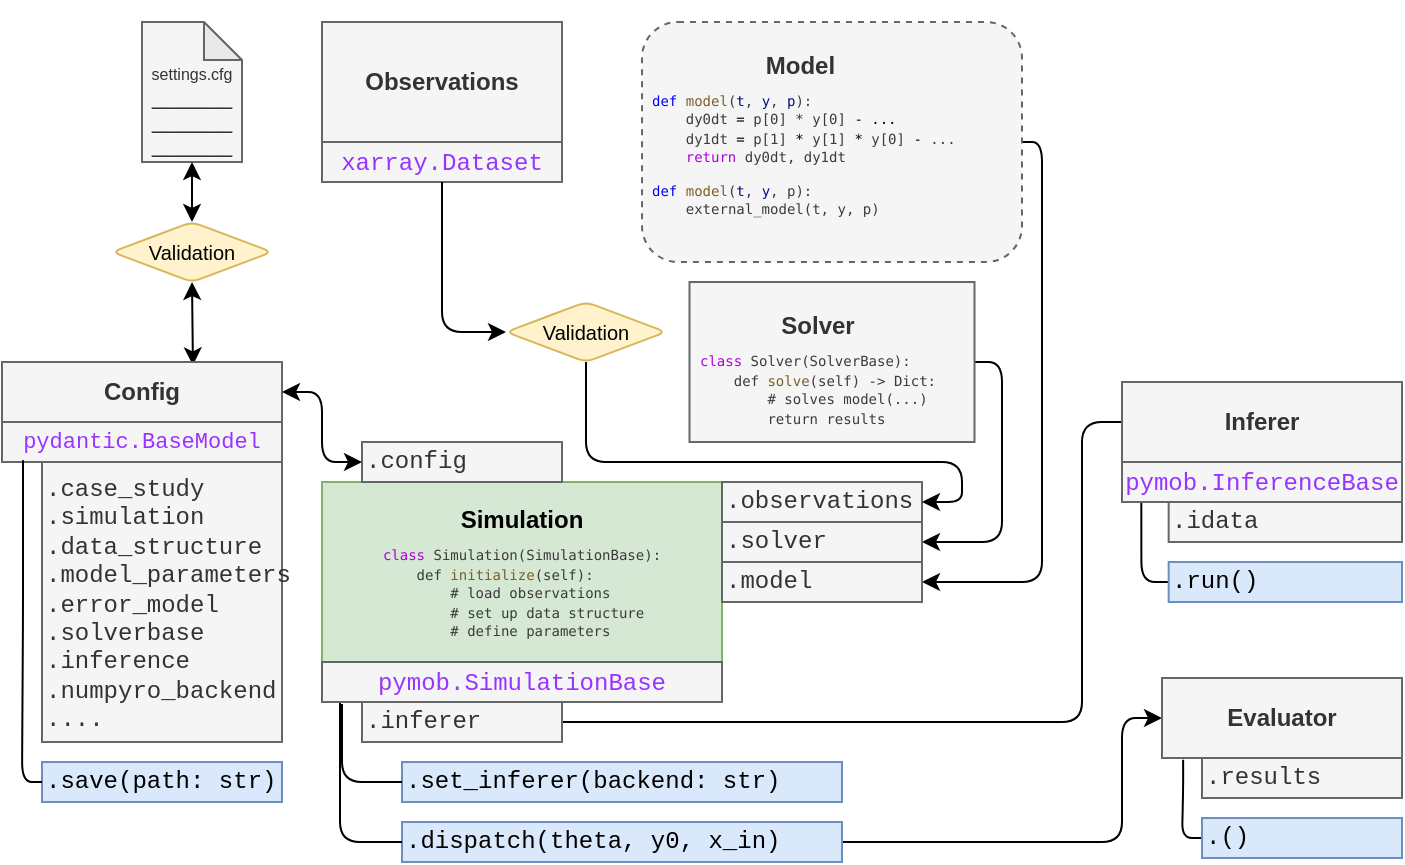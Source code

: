 <mxfile>
    <diagram id="y6gKdHxjN63JW4okXTPA" name="Page-1">
        <mxGraphModel dx="678" dy="1645" grid="1" gridSize="10" guides="1" tooltips="1" connect="1" arrows="1" fold="1" page="1" pageScale="1" pageWidth="850" pageHeight="1100" math="0" shadow="0">
            <root>
                <mxCell id="0"/>
                <mxCell id="1" parent="0"/>
                <mxCell id="100" style="edgeStyle=orthogonalEdgeStyle;html=1;exitX=1;exitY=0.5;exitDx=0;exitDy=0;entryX=0;entryY=0.5;entryDx=0;entryDy=0;" edge="1" parent="1" source="3" target="54">
                    <mxGeometry relative="1" as="geometry">
                        <Array as="points">
                            <mxPoint x="700" y="330"/>
                            <mxPoint x="700" y="268"/>
                        </Array>
                    </mxGeometry>
                </mxCell>
                <mxCell id="3" value=".dispatch(theta, y0, x_in)" style="whiteSpace=wrap;html=1;fillColor=#dae8fc;strokeColor=#6c8ebf;fontFamily=Courier New;align=left;" parent="1" vertex="1">
                    <mxGeometry x="340" y="320" width="220" height="20" as="geometry"/>
                </mxCell>
                <mxCell id="7" value="&lt;div&gt;&lt;br&gt;&lt;/div&gt;&lt;div&gt;&lt;span style=&quot;background-color: transparent;&quot;&gt;&lt;br&gt;&lt;/span&gt;&lt;/div&gt;&lt;div style=&quot;line-height: 100%;&quot;&gt;&lt;font style=&quot;font-size: 8px; line-height: 100%;&quot;&gt;&lt;span style=&quot;background-color: transparent;&quot;&gt;settings.cfg&lt;/span&gt;&lt;br&gt;&lt;/font&gt;&lt;/div&gt;&lt;div style=&quot;line-height: 100%;&quot;&gt;______&lt;/div&gt;&lt;div style=&quot;line-height: 100%;&quot;&gt;______&lt;/div&gt;&lt;div style=&quot;line-height: 100%;&quot;&gt;______&lt;/div&gt;&lt;div&gt;&lt;br&gt;&lt;/div&gt;" style="shape=note;whiteSpace=wrap;html=1;backgroundOutline=1;darkOpacity=0.05;size=19;fillColor=#f5f5f5;fontColor=#333333;strokeColor=#666666;" parent="1" vertex="1">
                    <mxGeometry x="210" y="-80" width="50" height="70" as="geometry"/>
                </mxCell>
                <mxCell id="76" style="edgeStyle=orthogonalEdgeStyle;html=1;exitX=1;exitY=0.5;exitDx=0;exitDy=0;entryX=1;entryY=0.5;entryDx=0;entryDy=0;" parent="1" source="8" target="75" edge="1">
                    <mxGeometry relative="1" as="geometry"/>
                </mxCell>
                <mxCell id="8" value="&lt;div style=&quot;text-align: center;&quot;&gt;&lt;span style=&quot;line-height: 200%;&quot;&gt;&lt;b&gt;Model&lt;/b&gt;&amp;nbsp;&lt;/span&gt;&lt;/div&gt;&lt;div style=&quot;line-height: 70%;&quot;&gt;&lt;div style=&quot;font-family: &amp;quot;Droid Sans Mono&amp;quot;, &amp;quot;monospace&amp;quot;, monospace; white-space: pre; color: rgb(59, 59, 59);&quot;&gt;&lt;div&gt;&lt;font style=&quot;font-size: 7px; line-height: 70%;&quot;&gt;&lt;span style=&quot;color: rgb(0, 0, 255);&quot;&gt;def&lt;/span&gt;&lt;span style=&quot;color: rgb(59, 59, 59);&quot;&gt; &lt;/span&gt;&lt;span style=&quot;color: rgb(121, 94, 38);&quot;&gt;model&lt;/span&gt;&lt;span style=&quot;color: rgb(59, 59, 59);&quot;&gt;(&lt;/span&gt;&lt;span style=&quot;color: rgb(0, 16, 128);&quot;&gt;t&lt;/span&gt;&lt;span style=&quot;color: rgb(59, 59, 59);&quot;&gt;, &lt;/span&gt;&lt;span style=&quot;color: rgb(0, 16, 128);&quot;&gt;y&lt;/span&gt;&lt;span style=&quot;color: rgb(59, 59, 59);&quot;&gt;, &lt;/span&gt;&lt;span style=&quot;color: rgb(59, 59, 59);&quot;&gt;&lt;font color=&quot;#001080&quot;&gt;p&lt;/font&gt;&lt;/span&gt;&lt;span style=&quot;color: rgb(59, 59, 59);&quot;&gt;):&lt;/span&gt;&lt;/font&gt;&lt;/div&gt;&lt;div style=&quot;color: light-dark(rgb(59, 59, 59), rgb(186, 186, 186));&quot;&gt;&lt;span style=&quot;font-size: 7px; color: rgb(59, 59, 59);&quot;&gt;   &lt;/span&gt;&lt;span style=&quot;font-size: 7px; color: rgb(59, 59, 59);&quot;&gt; dy0dt &lt;/span&gt;&lt;span style=&quot;font-size: 7px; color: rgb(0, 0, 0);&quot;&gt;=&lt;/span&gt;&lt;span style=&quot;font-size: 7px; color: rgb(59, 59, 59);&quot;&gt; p[0] * y[0]&lt;/span&gt;&lt;span style=&quot;font-size: 7px; color: rgb(59, 59, 59);&quot;&gt; &lt;/span&gt;&lt;span style=&quot;font-size: 7px; color: rgb(0, 0, 0);&quot;&gt;- ...&lt;/span&gt;&lt;/div&gt;&lt;div style=&quot;color: light-dark(rgb(59, 59, 59), rgb(186, 186, 186));&quot;&gt;&lt;font style=&quot;font-size: 7px; line-height: 70%;&quot;&gt;&lt;span style=&quot;color: rgb(59, 59, 59);&quot;&gt;    dy1dt &lt;/span&gt;&lt;span style=&quot;color: rgb(0, 0, 0);&quot;&gt;=&lt;/span&gt;&lt;span style=&quot;color: rgb(59, 59, 59);&quot;&gt; p[1] &lt;/span&gt;&lt;span style=&quot;color: rgb(0, 0, 0);&quot;&gt;*&lt;/span&gt;&lt;span style=&quot;color: rgb(59, 59, 59);&quot;&gt; y[1] &lt;/span&gt;&lt;span style=&quot;color: rgb(0, 0, 0);&quot;&gt;*&lt;/span&gt;&lt;span style=&quot;color: rgb(59, 59, 59);&quot;&gt; y[0] &lt;/span&gt;&lt;span style=&quot;color: rgb(0, 0, 0);&quot;&gt;-&lt;/span&gt;&lt;span style=&quot;color: rgb(59, 59, 59);&quot;&gt; ...&lt;/span&gt;&lt;/font&gt;&lt;/div&gt;&lt;div style=&quot;color: light-dark(rgb(59, 59, 59), rgb(186, 186, 186));&quot;&gt;&lt;font style=&quot;font-size: 7px; line-height: 70%;&quot;&gt;&lt;span style=&quot;color: rgb(59, 59, 59);&quot;&gt;    &lt;/span&gt;&lt;span style=&quot;color: rgb(175, 0, 219);&quot;&gt;return&lt;/span&gt;&lt;span style=&quot;color: rgb(59, 59, 59);&quot;&gt; dy0dt, dy1dt&lt;/span&gt;&lt;/font&gt;&lt;/div&gt;&lt;font color=&quot;rgba(0, 0, 0, 0)&quot;&gt;&lt;br&gt;&lt;/font&gt;&lt;/div&gt;&lt;div style=&quot;font-family: &amp;quot;Droid Sans Mono&amp;quot;, &amp;quot;monospace&amp;quot;, monospace; white-space: pre; color: rgb(59, 59, 59);&quot;&gt;&lt;font color=&quot;rgba(0, 0, 0, 0)&quot;&gt;&lt;div style=&quot;scrollbar-color: light-dark(#e2e2e2, #4b4b4b)&lt;br/&gt;&#x9;&#x9;&#x9;&#x9;&#x9;light-dark(#fbfbfb, var(--dark-panel-color));&quot;&gt;&lt;font style=&quot;scrollbar-color: light-dark(#e2e2e2, #4b4b4b)&lt;br/&gt;&#x9;&#x9;&#x9;&#x9;&#x9;light-dark(#fbfbfb, var(--dark-panel-color)); font-size: 7px; line-height: 4.9px;&quot;&gt;&lt;span style=&quot;scrollbar-color: light-dark(#e2e2e2, #4b4b4b)&lt;br/&gt;&#x9;&#x9;&#x9;&#x9;&#x9;light-dark(#fbfbfb, var(--dark-panel-color)); color: rgb(0, 0, 255);&quot;&gt;def&lt;/span&gt;&lt;span style=&quot;scrollbar-color: light-dark(#e2e2e2, #4b4b4b)&lt;br/&gt;&#x9;&#x9;&#x9;&#x9;&#x9;light-dark(#fbfbfb, var(--dark-panel-color)); color: rgb(59, 59, 59);&quot;&gt; &lt;/span&gt;&lt;span style=&quot;scrollbar-color: light-dark(#e2e2e2, #4b4b4b)&lt;br/&gt;&#x9;&#x9;&#x9;&#x9;&#x9;light-dark(#fbfbfb, var(--dark-panel-color)); color: rgb(121, 94, 38);&quot;&gt;model&lt;/span&gt;&lt;span style=&quot;scrollbar-color: light-dark(#e2e2e2, #4b4b4b)&lt;br/&gt;&#x9;&#x9;&#x9;&#x9;&#x9;light-dark(#fbfbfb, var(--dark-panel-color)); color: rgb(59, 59, 59);&quot;&gt;(&lt;/span&gt;&lt;span style=&quot;scrollbar-color: light-dark(#e2e2e2, #4b4b4b)&lt;br/&gt;&#x9;&#x9;&#x9;&#x9;&#x9;light-dark(#fbfbfb, var(--dark-panel-color)); color: rgb(0, 16, 128);&quot;&gt;t&lt;/span&gt;&lt;span style=&quot;scrollbar-color: light-dark(#e2e2e2, #4b4b4b)&lt;br/&gt;&#x9;&#x9;&#x9;&#x9;&#x9;light-dark(#fbfbfb, var(--dark-panel-color)); color: rgb(59, 59, 59);&quot;&gt;, &lt;/span&gt;&lt;span style=&quot;scrollbar-color: light-dark(#e2e2e2, #4b4b4b)&lt;br/&gt;&#x9;&#x9;&#x9;&#x9;&#x9;light-dark(#fbfbfb, var(--dark-panel-color)); color: rgb(0, 16, 128);&quot;&gt;y&lt;/span&gt;&lt;span style=&quot;scrollbar-color: light-dark(#e2e2e2, #4b4b4b)&lt;br/&gt;&#x9;&#x9;&#x9;&#x9;&#x9;light-dark(#fbfbfb, var(--dark-panel-color)); color: rgb(59, 59, 59);&quot;&gt;, &lt;/span&gt;&lt;span style=&quot;scrollbar-color: light-dark(#e2e2e2, #4b4b4b)&lt;br/&gt;&#x9;&#x9;&#x9;&#x9;&#x9;light-dark(#fbfbfb, var(--dark-panel-color)); color: rgb(59, 59, 59);&quot;&gt;&lt;font style=&quot;scrollbar-color: light-dark(#e2e2e2, #4b4b4b)&lt;br/&gt;&#x9;&#x9;&#x9;&#x9;&#x9;light-dark(#fbfbfb, var(--dark-panel-color));&quot;&gt;p&lt;/font&gt;&lt;/span&gt;&lt;span style=&quot;scrollbar-color: light-dark(#e2e2e2, #4b4b4b)&lt;br/&gt;&#x9;&#x9;&#x9;&#x9;&#x9;light-dark(#fbfbfb, var(--dark-panel-color)); color: rgb(59, 59, 59);&quot;&gt;):&lt;/span&gt;&lt;/font&gt;&lt;/div&gt;&lt;div style=&quot;scrollbar-color: light-dark(#e2e2e2, #4b4b4b)&lt;br/&gt;&#x9;&#x9;&#x9;&#x9;&#x9;light-dark(#fbfbfb, var(--dark-panel-color));&quot;&gt;&lt;span style=&quot;scrollbar-color: light-dark(#e2e2e2, #4b4b4b)&lt;br/&gt;&#x9;&#x9;&#x9;&#x9;&#x9;light-dark(#fbfbfb, var(--dark-panel-color)); font-size: 7px; color: rgb(59, 59, 59);&quot;&gt;   &lt;/span&gt;&lt;span style=&quot;scrollbar-color: light-dark(#e2e2e2, #4b4b4b)&lt;br/&gt;&#x9;&#x9;&#x9;&#x9;&#x9;light-dark(#fbfbfb, var(--dark-panel-color)); font-size: 7px; color: rgb(59, 59, 59);&quot;&gt; external_model(t, y, p)&lt;/span&gt;&lt;/div&gt;&lt;/font&gt;&lt;/div&gt;&lt;/div&gt;" style="rounded=1;whiteSpace=wrap;html=1;verticalAlign=top;align=left;spacingLeft=0;spacing=5;fillColor=#f5f5f5;labelBackgroundColor=none;strokeColor=#666666;fontColor=#333333;dashed=1;" parent="1" vertex="1">
                    <mxGeometry x="460" y="-80" width="190" height="120" as="geometry"/>
                </mxCell>
                <mxCell id="77" style="edgeStyle=orthogonalEdgeStyle;html=1;exitX=1;exitY=0.5;exitDx=0;exitDy=0;entryX=1;entryY=0.5;entryDx=0;entryDy=0;" parent="1" source="15" target="73" edge="1">
                    <mxGeometry relative="1" as="geometry">
                        <Array as="points">
                            <mxPoint x="640" y="90"/>
                            <mxPoint x="640" y="180"/>
                        </Array>
                    </mxGeometry>
                </mxCell>
                <mxCell id="15" value="&lt;div style=&quot;text-align: center; line-height: 200%;&quot;&gt;&lt;b&gt;Solver&lt;/b&gt;&lt;/div&gt;&lt;div style=&quot;line-height: 80%;&quot;&gt;&lt;div style=&quot;scrollbar-color: light-dark(#e2e2e2, #4b4b4b)&lt;br/&gt;&#x9;&#x9;&#x9;&#x9;&#x9;light-dark(#fbfbfb, var(--dark-panel-color)); font-family: &amp;quot;Droid Sans Mono&amp;quot;, &amp;quot;monospace&amp;quot;, monospace; white-space: pre;&quot;&gt;&lt;span style=&quot;scrollbar-color: light-dark(#e2e2e2, #4b4b4b)&lt;br/&gt;&#x9;&#x9;&#x9;&#x9;&#x9;light-dark(#fbfbfb, var(--dark-panel-color)); font-size: 7px; line-height: 80%; color: rgb(59, 59, 59);&quot;&gt;&lt;font style=&quot;color: rgb(175, 0, 219);&quot;&gt;class&lt;/font&gt;&lt;/span&gt;&lt;span style=&quot;scrollbar-color: light-dark(#e2e2e2, #4b4b4b)&lt;br/&gt;&#x9;&#x9;&#x9;&#x9;&#x9;light-dark(#fbfbfb, var(--dark-panel-color)); font-size: 7px; color: rgb(59, 59, 59); line-height: 80%;&quot;&gt; Solver(SolverBase):&lt;/span&gt;&lt;/div&gt;&lt;div style=&quot;scrollbar-color: light-dark(#e2e2e2, #4b4b4b)&lt;br/&gt;&#x9;&#x9;&#x9;&#x9;&#x9;light-dark(#fbfbfb, var(--dark-panel-color)); font-family: &amp;quot;Droid Sans Mono&amp;quot;, &amp;quot;monospace&amp;quot;, monospace; white-space: pre;&quot;&gt;&lt;span style=&quot;scrollbar-color: light-dark(#e2e2e2, #4b4b4b)&lt;br/&gt;&#x9;&#x9;&#x9;&#x9;&#x9;light-dark(#fbfbfb, var(--dark-panel-color)); font-size: 7px; line-height: 80%; color: rgb(59, 59, 59);&quot;&gt;    def &lt;/span&gt;&lt;span style=&quot;scrollbar-color: light-dark(#e2e2e2, #4b4b4b)&lt;br/&gt;&#x9;&#x9;&#x9;&#x9;&#x9;light-dark(#fbfbfb, var(--dark-panel-color)); font-size: 7px; line-height: 80%; color: rgb(59, 59, 59);&quot;&gt;&lt;font style=&quot;color: rgb(121, 94, 38);&quot;&gt;solve&lt;/font&gt;&lt;/span&gt;&lt;span style=&quot;scrollbar-color: light-dark(#e2e2e2, #4b4b4b)&lt;br/&gt;&#x9;&#x9;&#x9;&#x9;&#x9;light-dark(#fbfbfb, var(--dark-panel-color)); font-size: 7px; line-height: 80%; color: rgb(59, 59, 59);&quot;&gt;(self) -&amp;gt; Dict:&lt;/span&gt;&lt;br&gt;&lt;/div&gt;&lt;div style=&quot;scrollbar-color: light-dark(#e2e2e2, #4b4b4b)&lt;br/&gt;&#x9;&#x9;&#x9;&#x9;&#x9;light-dark(#fbfbfb, var(--dark-panel-color)); font-family: &amp;quot;Droid Sans Mono&amp;quot;, &amp;quot;monospace&amp;quot;, monospace; white-space: pre;&quot;&gt;&lt;span style=&quot;scrollbar-color: light-dark(#e2e2e2, #4b4b4b)&lt;br/&gt;&#x9;&#x9;&#x9;&#x9;&#x9;light-dark(#fbfbfb, var(--dark-panel-color)); font-size: 7px; color: rgb(59, 59, 59); line-height: 80%;&quot;&gt;&lt;span style=&quot;white-space: pre;&quot;&gt;&#x9;&lt;/span&gt;# solves model(...)&lt;br&gt;&lt;/span&gt;&lt;/div&gt;&lt;div style=&quot;scrollbar-color: light-dark(#e2e2e2, #4b4b4b)&lt;br/&gt;&#x9;&#x9;&#x9;&#x9;&#x9;light-dark(#fbfbfb, var(--dark-panel-color)); font-family: &amp;quot;Droid Sans Mono&amp;quot;, &amp;quot;monospace&amp;quot;, monospace; white-space: pre;&quot;&gt;&lt;span style=&quot;scrollbar-color: light-dark(#e2e2e2, #4b4b4b)&lt;br/&gt;&#x9;&#x9;&#x9;&#x9;&#x9;light-dark(#fbfbfb, var(--dark-panel-color)); font-size: 7px; color: rgb(59, 59, 59); line-height: 80%;&quot;&gt;        return results&lt;/span&gt;&lt;/div&gt;&lt;/div&gt;" style="rounded=0;whiteSpace=wrap;html=1;align=left;verticalAlign=top;spacingLeft=0;spacing=5;fillColor=#f5f5f5;strokeColor=#666666;labelBackgroundColor=none;fontColor=#333333;" parent="1" vertex="1">
                    <mxGeometry x="483.75" y="50" width="142.5" height="80" as="geometry"/>
                </mxCell>
                <mxCell id="25" value="" style="edgeStyle=none;html=1;entryX=0.5;entryY=0;entryDx=0;entryDy=0;shadow=0;startArrow=classic;startFill=1;" parent="1" source="7" target="24" edge="1">
                    <mxGeometry relative="1" as="geometry">
                        <mxPoint x="390" y="-30" as="sourcePoint"/>
                        <mxPoint x="390" y="130" as="targetPoint"/>
                    </mxGeometry>
                </mxCell>
                <mxCell id="24" value="Validation" style="rhombus;whiteSpace=wrap;html=1;fillColor=#fff2cc;strokeColor=#d6b656;rounded=1;arcSize=9;fontSize=10;" parent="1" vertex="1">
                    <mxGeometry x="195" y="20" width="80" height="30" as="geometry"/>
                </mxCell>
                <mxCell id="32" value="" style="edgeStyle=none;html=1;exitX=0.5;exitY=1;exitDx=0;exitDy=0;exitPerimeter=0;entryX=0.682;entryY=0.056;entryDx=0;entryDy=0;shadow=0;startArrow=classic;startFill=1;entryPerimeter=0;" parent="1" source="24" target="31" edge="1">
                    <mxGeometry relative="1" as="geometry">
                        <mxPoint x="390" as="sourcePoint"/>
                        <mxPoint x="390" y="130" as="targetPoint"/>
                    </mxGeometry>
                </mxCell>
                <mxCell id="43" value="" style="group" parent="1" vertex="1" connectable="0">
                    <mxGeometry x="300" y="-80" width="120" height="80" as="geometry"/>
                </mxCell>
                <mxCell id="17" value="&lt;b&gt;Observations&lt;/b&gt;" style="whiteSpace=wrap;html=1;labelBackgroundColor=none;fillColor=#f5f5f5;fillStyle=solid;strokeColor=#666666;fontColor=#333333;" parent="43" vertex="1">
                    <mxGeometry width="120" height="60" as="geometry"/>
                </mxCell>
                <mxCell id="22" value="&lt;font style=&quot;color: rgb(153, 51, 255);&quot; face=&quot;Courier New&quot;&gt;xarray.Dataset&lt;/font&gt;" style="whiteSpace=wrap;html=1;fillColor=#f5f5f5;fontColor=#333333;strokeColor=#666666;" parent="43" vertex="1">
                    <mxGeometry y="60" width="120" height="20" as="geometry"/>
                </mxCell>
                <mxCell id="45" value="" style="group;fillColor=#f5f5f5;fontColor=#333333;strokeColor=#666666;" parent="1" vertex="1" connectable="0">
                    <mxGeometry x="140" y="90" width="140" height="50" as="geometry"/>
                </mxCell>
                <mxCell id="31" value="Config" style="rounded=0;whiteSpace=wrap;html=1;fontStyle=1;fillColor=#f5f5f5;fontColor=#333333;strokeColor=#666666;" parent="45" vertex="1">
                    <mxGeometry width="140" height="30" as="geometry"/>
                </mxCell>
                <mxCell id="33" value="&lt;span style=&quot;font-family: &amp;quot;Courier New&amp;quot;; text-align: left;&quot;&gt;&lt;font style=&quot;color: rgb(153, 51, 255);&quot;&gt;pydantic.BaseModel&lt;/font&gt;&lt;/span&gt;" style="rounded=0;whiteSpace=wrap;html=1;fillColor=#f5f5f5;fontColor=#333333;strokeColor=#666666;fontSize=11;" parent="45" vertex="1">
                    <mxGeometry y="30" width="140" height="20" as="geometry"/>
                </mxCell>
                <mxCell id="34" value="" style="edgeStyle=none;html=1;exitX=0.5;exitY=1;exitDx=0;exitDy=0;exitPerimeter=0;entryX=0.5;entryY=0;entryDx=0;entryDy=0;shadow=0;" parent="45" source="31" target="33" edge="1">
                    <mxGeometry relative="1" as="geometry">
                        <mxPoint x="70" y="30" as="sourcePoint"/>
                        <mxPoint x="70" y="120" as="targetPoint"/>
                    </mxGeometry>
                </mxCell>
                <mxCell id="49" value=".case_study&lt;div&gt;.simulation&lt;/div&gt;&lt;div&gt;.data_structure&lt;/div&gt;&lt;div&gt;.model_parameters&lt;/div&gt;&lt;div&gt;.error_model&lt;/div&gt;&lt;div&gt;.solverbase&lt;/div&gt;&lt;div&gt;.inference&lt;/div&gt;&lt;div&gt;.numpyro_backend&lt;/div&gt;&lt;div&gt;....&lt;/div&gt;" style="rounded=0;whiteSpace=wrap;html=1;fillColor=#f5f5f5;fontColor=#333333;strokeColor=#666666;verticalAlign=top;align=left;fontFamily=Courier New;" parent="1" vertex="1">
                    <mxGeometry x="160" y="140" width="120" height="140" as="geometry"/>
                </mxCell>
                <mxCell id="53" value="" style="edgeStyle=orthogonalEdgeStyle;html=1;entryX=0;entryY=0.5;entryDx=0;entryDy=0;exitX=0.045;exitY=1;exitDx=0;exitDy=0;exitPerimeter=0;endArrow=none;endFill=0;" parent="1" source="50" target="3" edge="1">
                    <mxGeometry relative="1" as="geometry"/>
                </mxCell>
                <mxCell id="62" value=".save(path: str)" style="whiteSpace=wrap;html=1;fillColor=#dae8fc;strokeColor=#6c8ebf;fontFamily=Courier New;align=left;" parent="1" vertex="1">
                    <mxGeometry x="160" y="290" width="120" height="20" as="geometry"/>
                </mxCell>
                <mxCell id="64" style="edgeStyle=orthogonalEdgeStyle;html=1;exitX=0.075;exitY=0.959;exitDx=0;exitDy=0;entryX=0;entryY=0.5;entryDx=0;entryDy=0;exitPerimeter=0;endArrow=none;endFill=0;" parent="1" source="33" target="62" edge="1">
                    <mxGeometry relative="1" as="geometry"/>
                </mxCell>
                <mxCell id="65" value=".set_inferer(backend: str)" style="whiteSpace=wrap;html=1;fillColor=#dae8fc;strokeColor=#6c8ebf;fontFamily=Courier New;align=left;" parent="1" vertex="1">
                    <mxGeometry x="340" y="290" width="220" height="20" as="geometry"/>
                </mxCell>
                <mxCell id="67" style="edgeStyle=orthogonalEdgeStyle;html=1;entryX=0;entryY=0.5;entryDx=0;entryDy=0;endArrow=none;endFill=0;" parent="1" target="65" edge="1">
                    <mxGeometry relative="1" as="geometry">
                        <mxPoint x="310" y="261" as="sourcePoint"/>
                        <Array as="points">
                            <mxPoint x="310" y="261"/>
                            <mxPoint x="310" y="331"/>
                        </Array>
                    </mxGeometry>
                </mxCell>
                <mxCell id="2" value="&lt;span style=&quot;line-height: 200%;&quot;&gt;Simulation&lt;/span&gt;&lt;div style=&quot;line-height: 80%;&quot;&gt;&lt;div style=&quot;color: rgb(63, 63, 63); scrollbar-color: light-dark(#e2e2e2, #4b4b4b)&lt;br/&gt;&#x9;&#x9;&#x9;&#x9;&#x9;light-dark(#fbfbfb, var(--dark-panel-color)); font-weight: 400; text-align: left; font-family: &amp;quot;Droid Sans Mono&amp;quot;, &amp;quot;monospace&amp;quot;, monospace; white-space: pre;&quot;&gt;&lt;span&gt;&lt;span style=&quot;scrollbar-color: light-dark(#e2e2e2, #4b4b4b)&lt;br/&gt;&#x9;&#x9;&#x9;&#x9;&#x9;light-dark(#fbfbfb, var(--dark-panel-color)); font-size: 7px; color: rgb(59, 59, 59); line-height: 80%;&quot;&gt;&lt;font style=&quot;scrollbar-color: light-dark(#e2e2e2, #4b4b4b)&lt;br/&gt;&#x9;&#x9;&#x9;&#x9;&#x9;light-dark(#fbfbfb, var(--dark-panel-color)); color: rgb(175, 0, 219);&quot;&gt;class&lt;/font&gt;&lt;/span&gt;&lt;span style=&quot;scrollbar-color: light-dark(#e2e2e2, #4b4b4b)&lt;br/&gt;&#x9;&#x9;&#x9;&#x9;&#x9;light-dark(#fbfbfb, var(--dark-panel-color)); font-size: 7px; color: rgb(59, 59, 59); line-height: 80%;&quot;&gt; Simulation(SimulationBase):&lt;/span&gt;&lt;/span&gt;&lt;/div&gt;&lt;div style=&quot;color: rgb(63, 63, 63); scrollbar-color: light-dark(#e2e2e2, #4b4b4b)&lt;br/&gt;&#x9;&#x9;&#x9;&#x9;&#x9;light-dark(#fbfbfb, var(--dark-panel-color)); font-weight: 400; text-align: left; font-family: &amp;quot;Droid Sans Mono&amp;quot;, &amp;quot;monospace&amp;quot;, monospace; white-space: pre;&quot;&gt;&lt;span&gt;&lt;span style=&quot;scrollbar-color: light-dark(#e2e2e2, #4b4b4b)&lt;br/&gt;&#x9;&#x9;&#x9;&#x9;&#x9;light-dark(#fbfbfb, var(--dark-panel-color)); font-size: 7px; color: rgb(59, 59, 59); line-height: 80%;&quot;&gt;    def &lt;/span&gt;&lt;span style=&quot;scrollbar-color: light-dark(#e2e2e2, #4b4b4b)&lt;br/&gt;&#x9;&#x9;&#x9;&#x9;&#x9;light-dark(#fbfbfb, var(--dark-panel-color)); font-size: 7px; color: rgb(59, 59, 59); line-height: 80%;&quot;&gt;&lt;font style=&quot;scrollbar-color: light-dark(#e2e2e2, #4b4b4b)&lt;br/&gt;&#x9;&#x9;&#x9;&#x9;&#x9;light-dark(#fbfbfb, var(--dark-panel-color)); color: rgb(121, 94, 38);&quot;&gt;initialize&lt;/font&gt;&lt;/span&gt;&lt;span style=&quot;scrollbar-color: light-dark(#e2e2e2, #4b4b4b)&lt;br/&gt;&#x9;&#x9;&#x9;&#x9;&#x9;light-dark(#fbfbfb, var(--dark-panel-color)); font-size: 7px; color: rgb(59, 59, 59); line-height: 80%;&quot;&gt;(self):&lt;/span&gt;&lt;br style=&quot;scrollbar-color: light-dark(#e2e2e2, #4b4b4b)&lt;br/&gt;&#x9;&#x9;&#x9;&#x9;&#x9;light-dark(#fbfbfb, var(--dark-panel-color));&quot;&gt;&lt;/span&gt;&lt;/div&gt;&lt;div style=&quot;color: rgb(63, 63, 63); scrollbar-color: light-dark(#e2e2e2, #4b4b4b)&lt;br/&gt;&#x9;&#x9;&#x9;&#x9;&#x9;light-dark(#fbfbfb, var(--dark-panel-color)); font-weight: 400; text-align: left; font-family: &amp;quot;Droid Sans Mono&amp;quot;, &amp;quot;monospace&amp;quot;, monospace; white-space: pre;&quot;&gt;&lt;span style=&quot;scrollbar-color: light-dark(#e2e2e2, #4b4b4b)&lt;br/&gt;&#x9;&#x9;&#x9;&#x9;&#x9;light-dark(#fbfbfb, var(--dark-panel-color)); font-size: 7px; color: rgb(59, 59, 59); line-height: 80%;&quot;&gt;        # load observations&lt;/span&gt;&lt;/div&gt;&lt;div style=&quot;color: rgb(63, 63, 63); scrollbar-color: light-dark(#e2e2e2, #4b4b4b)&lt;br/&gt;&#x9;&#x9;&#x9;&#x9;&#x9;light-dark(#fbfbfb, var(--dark-panel-color)); font-weight: 400; text-align: left; font-family: &amp;quot;Droid Sans Mono&amp;quot;, &amp;quot;monospace&amp;quot;, monospace; white-space: pre;&quot;&gt;&lt;span style=&quot;scrollbar-color: light-dark(#e2e2e2, #4b4b4b)&lt;br/&gt;&#x9;&#x9;&#x9;&#x9;&#x9;light-dark(#fbfbfb, var(--dark-panel-color)); font-size: 7px; color: rgb(59, 59, 59); line-height: 80%;&quot;&gt;        # set up data structure&lt;/span&gt;&lt;/div&gt;&lt;div style=&quot;color: rgb(63, 63, 63); scrollbar-color: light-dark(#e2e2e2, #4b4b4b)&lt;br/&gt;&#x9;&#x9;&#x9;&#x9;&#x9;light-dark(#fbfbfb, var(--dark-panel-color)); font-weight: 400; text-align: left; font-family: &amp;quot;Droid Sans Mono&amp;quot;, &amp;quot;monospace&amp;quot;, monospace; white-space: pre;&quot;&gt;&lt;span style=&quot;scrollbar-color: light-dark(#e2e2e2, #4b4b4b)&lt;br/&gt;&#x9;&#x9;&#x9;&#x9;&#x9;light-dark(#fbfbfb, var(--dark-panel-color)); font-size: 7px; color: rgb(59, 59, 59); line-height: 80%;&quot;&gt;        # define parameters&lt;/span&gt;&lt;/div&gt;&lt;/div&gt;" style="whiteSpace=wrap;html=1;fillColor=#d5e8d4;strokeColor=#82b366;rounded=0;glass=0;fontStyle=1;labelBackgroundColor=none;verticalAlign=top;" parent="1" vertex="1">
                    <mxGeometry x="300" y="150" width="200" height="90" as="geometry"/>
                </mxCell>
                <mxCell id="50" value="&lt;font style=&quot;color: rgb(153, 51, 255);&quot; face=&quot;Courier New&quot;&gt;pymob.SimulationBase&lt;/font&gt;" style="whiteSpace=wrap;html=1;fillColor=#f5f5f5;strokeColor=#666666;fontColor=#333333;" parent="1" vertex="1">
                    <mxGeometry x="300" y="240" width="200" height="20" as="geometry"/>
                </mxCell>
                <mxCell id="51" value="" style="edgeStyle=none;html=1;" parent="1" source="2" target="50" edge="1">
                    <mxGeometry relative="1" as="geometry">
                        <mxPoint x="400" y="240" as="sourcePoint"/>
                        <mxPoint x="400" y="300" as="targetPoint"/>
                    </mxGeometry>
                </mxCell>
                <mxCell id="91" style="edgeStyle=orthogonalEdgeStyle;html=1;exitX=1;exitY=0.5;exitDx=0;exitDy=0;entryX=0;entryY=0.5;entryDx=0;entryDy=0;endArrow=none;endFill=0;" parent="1" source="68" target="86" edge="1">
                    <mxGeometry relative="1" as="geometry">
                        <Array as="points">
                            <mxPoint x="680" y="270"/>
                            <mxPoint x="680" y="120"/>
                        </Array>
                    </mxGeometry>
                </mxCell>
                <mxCell id="68" value=".inferer" style="rounded=0;whiteSpace=wrap;html=1;fillColor=#f5f5f5;fontColor=#333333;strokeColor=#666666;align=left;fontFamily=Courier New;" parent="1" vertex="1">
                    <mxGeometry x="320" y="260" width="100" height="20" as="geometry"/>
                </mxCell>
                <mxCell id="70" value=".observations" style="rounded=0;whiteSpace=wrap;html=1;fillColor=#f5f5f5;fontColor=#333333;strokeColor=#666666;align=left;fontFamily=Courier New;" parent="1" vertex="1">
                    <mxGeometry x="500" y="150" width="100" height="20" as="geometry"/>
                </mxCell>
                <mxCell id="73" value=".solver" style="rounded=0;whiteSpace=wrap;html=1;fillColor=#f5f5f5;fontColor=#333333;strokeColor=#666666;align=left;fontFamily=Courier New;" parent="1" vertex="1">
                    <mxGeometry x="500" y="170" width="100" height="20" as="geometry"/>
                </mxCell>
                <mxCell id="75" value=".model" style="rounded=0;whiteSpace=wrap;html=1;fillColor=#f5f5f5;fontColor=#333333;strokeColor=#666666;align=left;fontFamily=Courier New;" parent="1" vertex="1">
                    <mxGeometry x="500" y="190" width="100" height="20" as="geometry"/>
                </mxCell>
                <mxCell id="79" value="" style="edgeStyle=orthogonalEdgeStyle;html=1;exitX=0.5;exitY=1;exitDx=0;exitDy=0;entryX=0;entryY=0.5;entryDx=0;entryDy=0;startArrow=none;startFill=0;" parent="1" source="22" target="78" edge="1">
                    <mxGeometry relative="1" as="geometry">
                        <mxPoint x="380" y="-5" as="sourcePoint"/>
                        <mxPoint x="600" y="160" as="targetPoint"/>
                        <Array as="points"/>
                    </mxGeometry>
                </mxCell>
                <mxCell id="95" style="edgeStyle=orthogonalEdgeStyle;html=1;exitX=0.5;exitY=1;exitDx=0;exitDy=0;entryX=1;entryY=0.5;entryDx=0;entryDy=0;" edge="1" parent="1" source="78" target="70">
                    <mxGeometry relative="1" as="geometry">
                        <Array as="points">
                            <mxPoint x="432" y="140"/>
                            <mxPoint x="620" y="140"/>
                            <mxPoint x="620" y="160"/>
                        </Array>
                    </mxGeometry>
                </mxCell>
                <mxCell id="78" value="Validation" style="rhombus;whiteSpace=wrap;html=1;fillColor=#fff2cc;strokeColor=#d6b656;rounded=1;arcSize=9;fontSize=10;" parent="1" vertex="1">
                    <mxGeometry x="392" y="60" width="80" height="30" as="geometry"/>
                </mxCell>
                <mxCell id="80" value=".config" style="rounded=0;whiteSpace=wrap;html=1;fillColor=#f5f5f5;fontColor=#333333;strokeColor=#666666;align=left;fontFamily=Courier New;" parent="1" vertex="1">
                    <mxGeometry x="320" y="130" width="100" height="20" as="geometry"/>
                </mxCell>
                <mxCell id="90" value="" style="group" parent="1" vertex="1" connectable="0">
                    <mxGeometry x="700" y="100" width="140" height="120" as="geometry"/>
                </mxCell>
                <mxCell id="85" value="" style="edgeStyle=orthogonalEdgeStyle;html=1;entryX=0;entryY=0.5;entryDx=0;entryDy=0;exitX=0.069;exitY=1.001;exitDx=0;exitDy=0;exitPerimeter=0;endArrow=none;endFill=0;" parent="90" source="89" target="87" edge="1">
                    <mxGeometry relative="1" as="geometry"/>
                </mxCell>
                <mxCell id="86" value="Inferer" style="whiteSpace=wrap;html=1;fontFamily=Helvetica;align=center;fillColor=#f5f5f5;strokeColor=#666666;fontColor=#333333;fontStyle=1" parent="90" vertex="1">
                    <mxGeometry width="140" height="40" as="geometry"/>
                </mxCell>
                <mxCell id="87" value=".run()" style="whiteSpace=wrap;html=1;fillColor=#dae8fc;strokeColor=#6c8ebf;fontFamily=Courier New;align=left;verticalAlign=middle;" parent="90" vertex="1">
                    <mxGeometry x="23.333" y="90" width="116.667" height="20" as="geometry"/>
                </mxCell>
                <mxCell id="88" value="&lt;div&gt;.idata&lt;/div&gt;" style="rounded=0;whiteSpace=wrap;html=1;fillColor=#f5f5f5;fontColor=#333333;strokeColor=#666666;verticalAlign=middle;align=left;fontFamily=Courier New;" parent="90" vertex="1">
                    <mxGeometry x="23.33" y="60" width="116.67" height="20" as="geometry"/>
                </mxCell>
                <mxCell id="89" value="&lt;font style=&quot;color: rgb(153, 51, 255);&quot; face=&quot;Courier New&quot;&gt;pymob.InferenceBase&lt;/font&gt;" style="whiteSpace=wrap;html=1;fillColor=#f5f5f5;strokeColor=#666666;fontColor=#333333;" parent="90" vertex="1">
                    <mxGeometry y="40" width="140" height="20" as="geometry"/>
                </mxCell>
                <mxCell id="93" value="" style="group" vertex="1" connectable="0" parent="1">
                    <mxGeometry x="720" y="248" width="120" height="90" as="geometry"/>
                </mxCell>
                <mxCell id="59" value="" style="edgeStyle=orthogonalEdgeStyle;html=1;entryX=0;entryY=0.5;entryDx=0;entryDy=0;exitX=0.088;exitY=1.021;exitDx=0;exitDy=0;exitPerimeter=0;endArrow=none;endFill=0;" parent="93" source="54" target="58" edge="1">
                    <mxGeometry relative="1" as="geometry"/>
                </mxCell>
                <mxCell id="54" value="Evaluator" style="whiteSpace=wrap;html=1;fontFamily=Helvetica;align=center;fillColor=#f5f5f5;strokeColor=#666666;fontColor=#333333;fontStyle=1" parent="93" vertex="1">
                    <mxGeometry width="120" height="40" as="geometry"/>
                </mxCell>
                <mxCell id="58" value=".()" style="whiteSpace=wrap;html=1;fillColor=#dae8fc;strokeColor=#6c8ebf;fontFamily=Courier New;align=left;verticalAlign=middle;" parent="93" vertex="1">
                    <mxGeometry x="20" y="70" width="100" height="20" as="geometry"/>
                </mxCell>
                <mxCell id="61" value="&lt;div&gt;.results&lt;/div&gt;" style="rounded=0;whiteSpace=wrap;html=1;fillColor=#f5f5f5;fontColor=#333333;strokeColor=#666666;verticalAlign=middle;align=left;fontFamily=Courier New;" parent="93" vertex="1">
                    <mxGeometry x="20" y="40" width="100" height="20" as="geometry"/>
                </mxCell>
                <mxCell id="94" style="edgeStyle=orthogonalEdgeStyle;html=1;exitX=1;exitY=0.5;exitDx=0;exitDy=0;entryX=0;entryY=0.5;entryDx=0;entryDy=0;startArrow=classic;startFill=1;" edge="1" parent="1" source="31" target="80">
                    <mxGeometry relative="1" as="geometry"/>
                </mxCell>
            </root>
        </mxGraphModel>
    </diagram>
</mxfile>